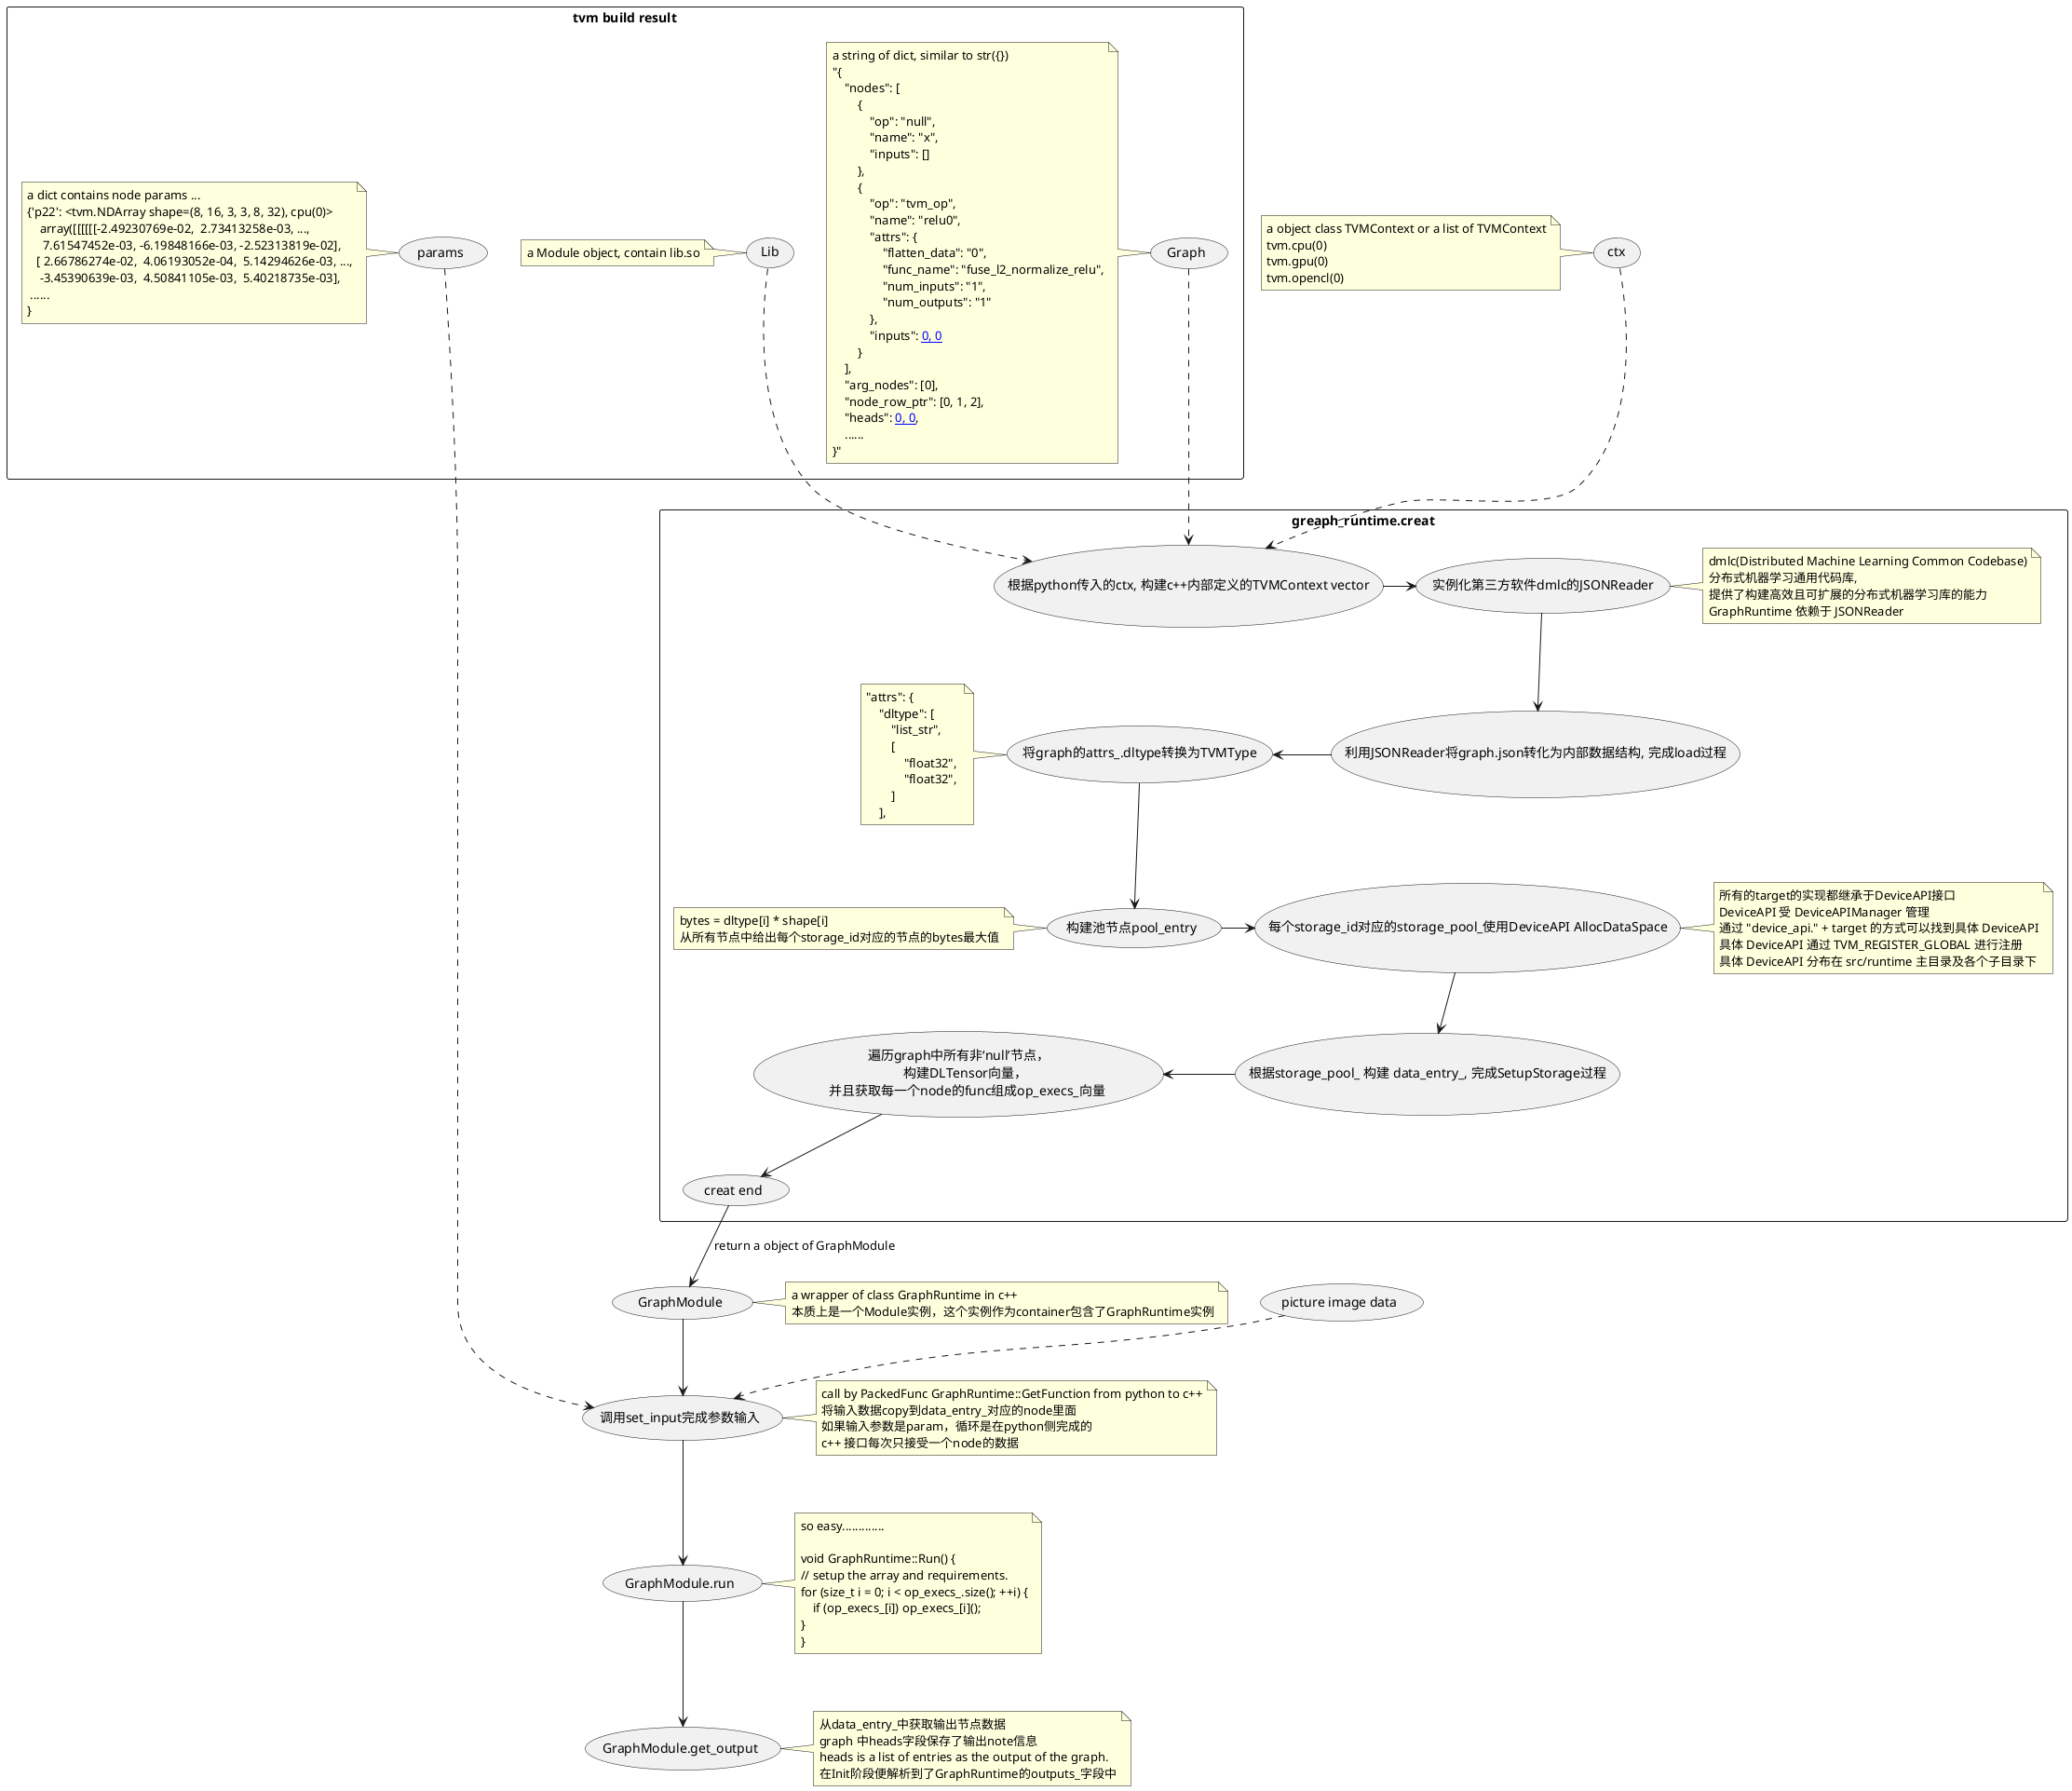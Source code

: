 @startuml runtime

rectangle greaph_runtime.creat {
    (根据python传入的ctx, 构建c++内部定义的TVMContext vector) as creat_step1
    
    (实例化第三方软件dmlc的JSONReader) as creat_step2
    note right
        dmlc(Distributed Machine Learning Common Codebase)
        分布式机器学习通用代码库,
        提供了构建高效且可扩展的分布式机器学习库的能力
        GraphRuntime 依赖于 JSONReader
    endnote
    
    (利用JSONReader将graph.json转化为内部数据结构, 完成load过程) as creat_step3

    (将graph的attrs_.dltype转换为TVMType) as creat_step4
    note left
        "attrs": {
            "dltype": [
                "list_str", 
                [
                    "float32", 
                    "float32",
                ]
            ],
    endnote

    (构建池节点pool_entry) as creat_step5
    note left
        bytes = dltype[i] * shape[i]
        从所有节点中给出每个storage_id对应的节点的bytes最大值
    endnote

    (每个storage_id对应的storage_pool_使用DeviceAPI AllocDataSpace) as creat_step6
    note right
        所有的target的实现都继承于DeviceAPI接口
        DeviceAPI 受 DeviceAPIManager 管理
        通过 "device_api." + target 的方式可以找到具体 DeviceAPI
        具体 DeviceAPI 通过 TVM_REGISTER_GLOBAL 进行注册
        具体 DeviceAPI 分布在 src/runtime 主目录及各个子目录下
    endnote

    (根据storage_pool_ 构建 data_entry_, 完成SetupStorage过程) as creat_step7

    (遍历graph中所有非‘null’节点，\n \
    构建DLTensor向量， \n \
    并且获取每一个node的func组成op_execs_向量) as creat_step8

    creat_step1 -right-> creat_step2
    creat_step2 -down-> creat_step3
    creat_step3 -left-> creat_step4
    creat_step4 -down-> creat_step5
    creat_step5 -right-> creat_step6
    creat_step6 -down-> creat_step7
    creat_step7 -left-> creat_step8

    (creat end) as ce    
    creat_step8 --> ce
}

rectangle "tvm build result"{
    (Graph)
    note left
        a string of dict, similar to str({})
        "{
            "nodes": [
                {
                    "op": "null",
                    "name": "x",
                    "inputs": []
                },
                {
                    "op": "tvm_op",
                    "name": "relu0",
                    "attrs": {      
                        "flatten_data": "0",
                        "func_name": "fuse_l2_normalize_relu",
                        "num_inputs": "1",                    
                        "num_outputs": "1"                    
                    },
                    "inputs": [[0, 0, 0]]  
                }
            ],
            "arg_nodes": [0],
            "node_row_ptr": [0, 1, 2],
            "heads": [[1, 0, 0]],
            ......
        }"
    endnote
    (Graph) ..> creat_step1
    
    (Lib)
    note left
        a Module object, contain lib.so
    endnote
    (Lib) ..> creat_step1
    
    (params)
    note left
        a dict contains node params ...
        {'p22': <tvm.NDArray shape=(8, 16, 3, 3, 8, 32), cpu(0)>
            array([[[[[[-2.49230769e-02,  2.73413258e-03, ...,
             7.61547452e-03, -6.19848166e-03, -2.52313819e-02],
           [ 2.66786274e-02,  4.06193052e-04,  5.14294626e-03, ...,
            -3.45390639e-03,  4.50841105e-03,  5.40218735e-03],
         ......
        }
    endnote
}

(ctx)
note left
    a object class TVMContext or a list of TVMContext
    tvm.cpu(0)
    tvm.gpu(0)
    tvm.opencl(0)
endnote
(ctx) ..> creat_step1

(GraphModule)
note right
    a wrapper of class GraphRuntime in c++
    本质上是一个Module实例，这个实例作为container包含了GraphRuntime实例
endnote
ce --> (GraphModule): return a object of GraphModule

(picture image data) as input_data

(调用set_input完成参数输入) as set_input
note right
    call by PackedFunc GraphRuntime::GetFunction from python to c++
    将输入数据copy到data_entry_对应的node里面
    如果输入参数是param，循环是在python侧完成的
    c++ 接口每次只接受一个node的数据
endnote
params ..> set_input
input_data ..> set_input
(GraphModule) --> set_input


(GraphModule.run) as run
note right
    so easy.............

    void GraphRuntime::Run() {
    // setup the array and requirements.
    for (size_t i = 0; i < op_execs_.size(); ++i) {
        if (op_execs_[i]) op_execs_[i]();
    }
    }
endnote
set_input --> run

(GraphModule.get_output) as get_output
note right
    从data_entry_中获取输出节点数据
    graph 中heads字段保存了输出note信息
    heads is a list of entries as the output of the graph.
    在Init阶段便解析到了GraphRuntime的outputs_字段中
endnote
run --> get_output

@enduml